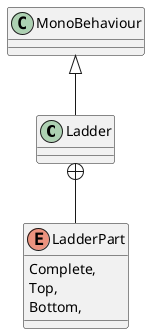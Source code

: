 @startuml
class Ladder {
}
enum LadderPart {
    Complete,
    Top,
    Bottom,
}
MonoBehaviour <|-- Ladder
Ladder +-- LadderPart
@enduml
